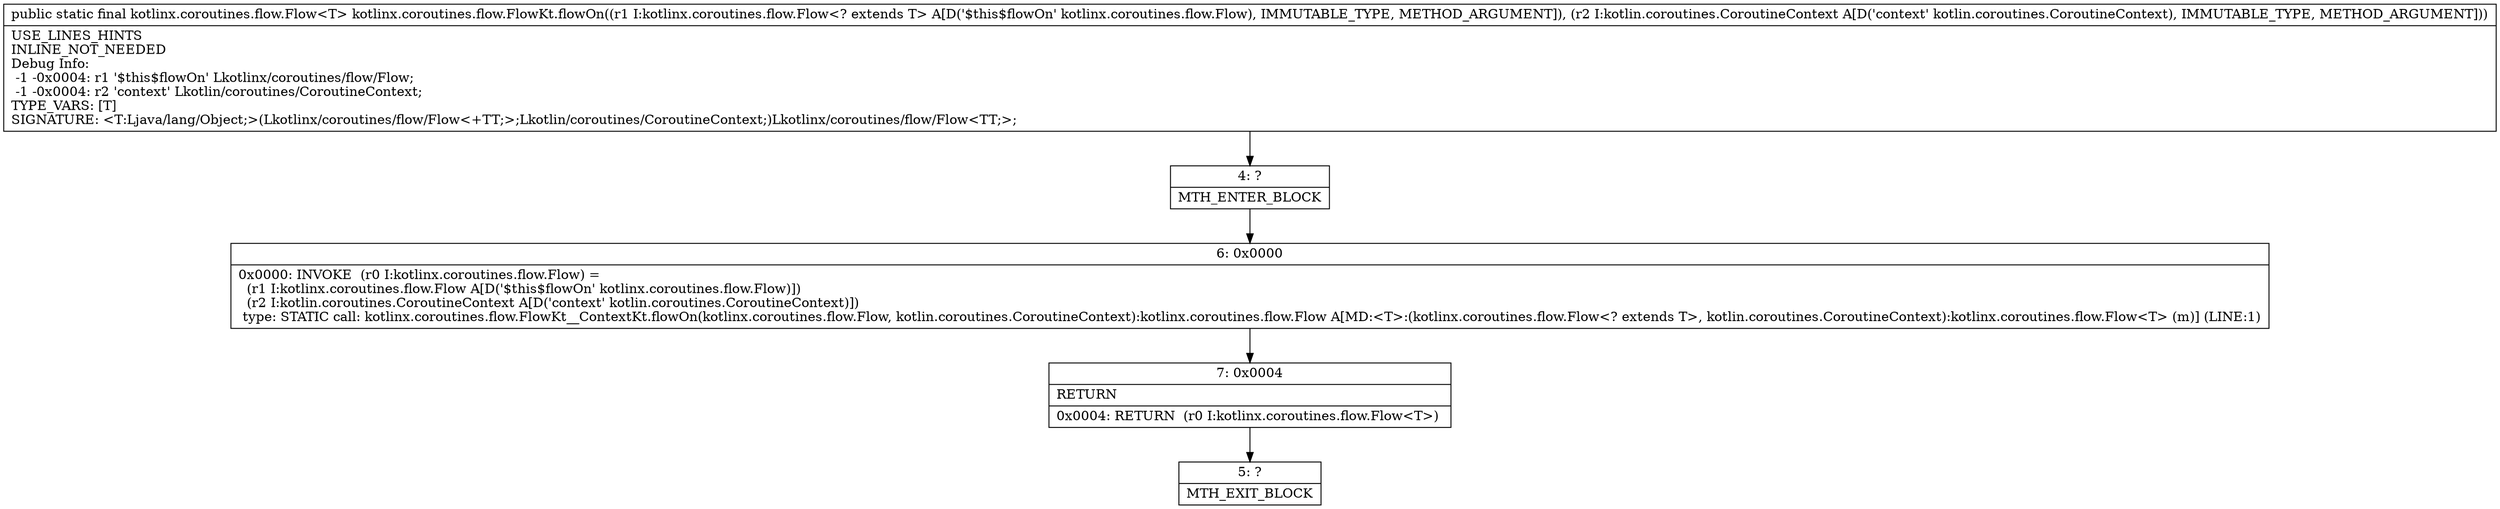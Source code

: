 digraph "CFG forkotlinx.coroutines.flow.FlowKt.flowOn(Lkotlinx\/coroutines\/flow\/Flow;Lkotlin\/coroutines\/CoroutineContext;)Lkotlinx\/coroutines\/flow\/Flow;" {
Node_4 [shape=record,label="{4\:\ ?|MTH_ENTER_BLOCK\l}"];
Node_6 [shape=record,label="{6\:\ 0x0000|0x0000: INVOKE  (r0 I:kotlinx.coroutines.flow.Flow) = \l  (r1 I:kotlinx.coroutines.flow.Flow A[D('$this$flowOn' kotlinx.coroutines.flow.Flow)])\l  (r2 I:kotlin.coroutines.CoroutineContext A[D('context' kotlin.coroutines.CoroutineContext)])\l type: STATIC call: kotlinx.coroutines.flow.FlowKt__ContextKt.flowOn(kotlinx.coroutines.flow.Flow, kotlin.coroutines.CoroutineContext):kotlinx.coroutines.flow.Flow A[MD:\<T\>:(kotlinx.coroutines.flow.Flow\<? extends T\>, kotlin.coroutines.CoroutineContext):kotlinx.coroutines.flow.Flow\<T\> (m)] (LINE:1)\l}"];
Node_7 [shape=record,label="{7\:\ 0x0004|RETURN\l|0x0004: RETURN  (r0 I:kotlinx.coroutines.flow.Flow\<T\>) \l}"];
Node_5 [shape=record,label="{5\:\ ?|MTH_EXIT_BLOCK\l}"];
MethodNode[shape=record,label="{public static final kotlinx.coroutines.flow.Flow\<T\> kotlinx.coroutines.flow.FlowKt.flowOn((r1 I:kotlinx.coroutines.flow.Flow\<? extends T\> A[D('$this$flowOn' kotlinx.coroutines.flow.Flow), IMMUTABLE_TYPE, METHOD_ARGUMENT]), (r2 I:kotlin.coroutines.CoroutineContext A[D('context' kotlin.coroutines.CoroutineContext), IMMUTABLE_TYPE, METHOD_ARGUMENT]))  | USE_LINES_HINTS\lINLINE_NOT_NEEDED\lDebug Info:\l  \-1 \-0x0004: r1 '$this$flowOn' Lkotlinx\/coroutines\/flow\/Flow;\l  \-1 \-0x0004: r2 'context' Lkotlin\/coroutines\/CoroutineContext;\lTYPE_VARS: [T]\lSIGNATURE: \<T:Ljava\/lang\/Object;\>(Lkotlinx\/coroutines\/flow\/Flow\<+TT;\>;Lkotlin\/coroutines\/CoroutineContext;)Lkotlinx\/coroutines\/flow\/Flow\<TT;\>;\l}"];
MethodNode -> Node_4;Node_4 -> Node_6;
Node_6 -> Node_7;
Node_7 -> Node_5;
}

